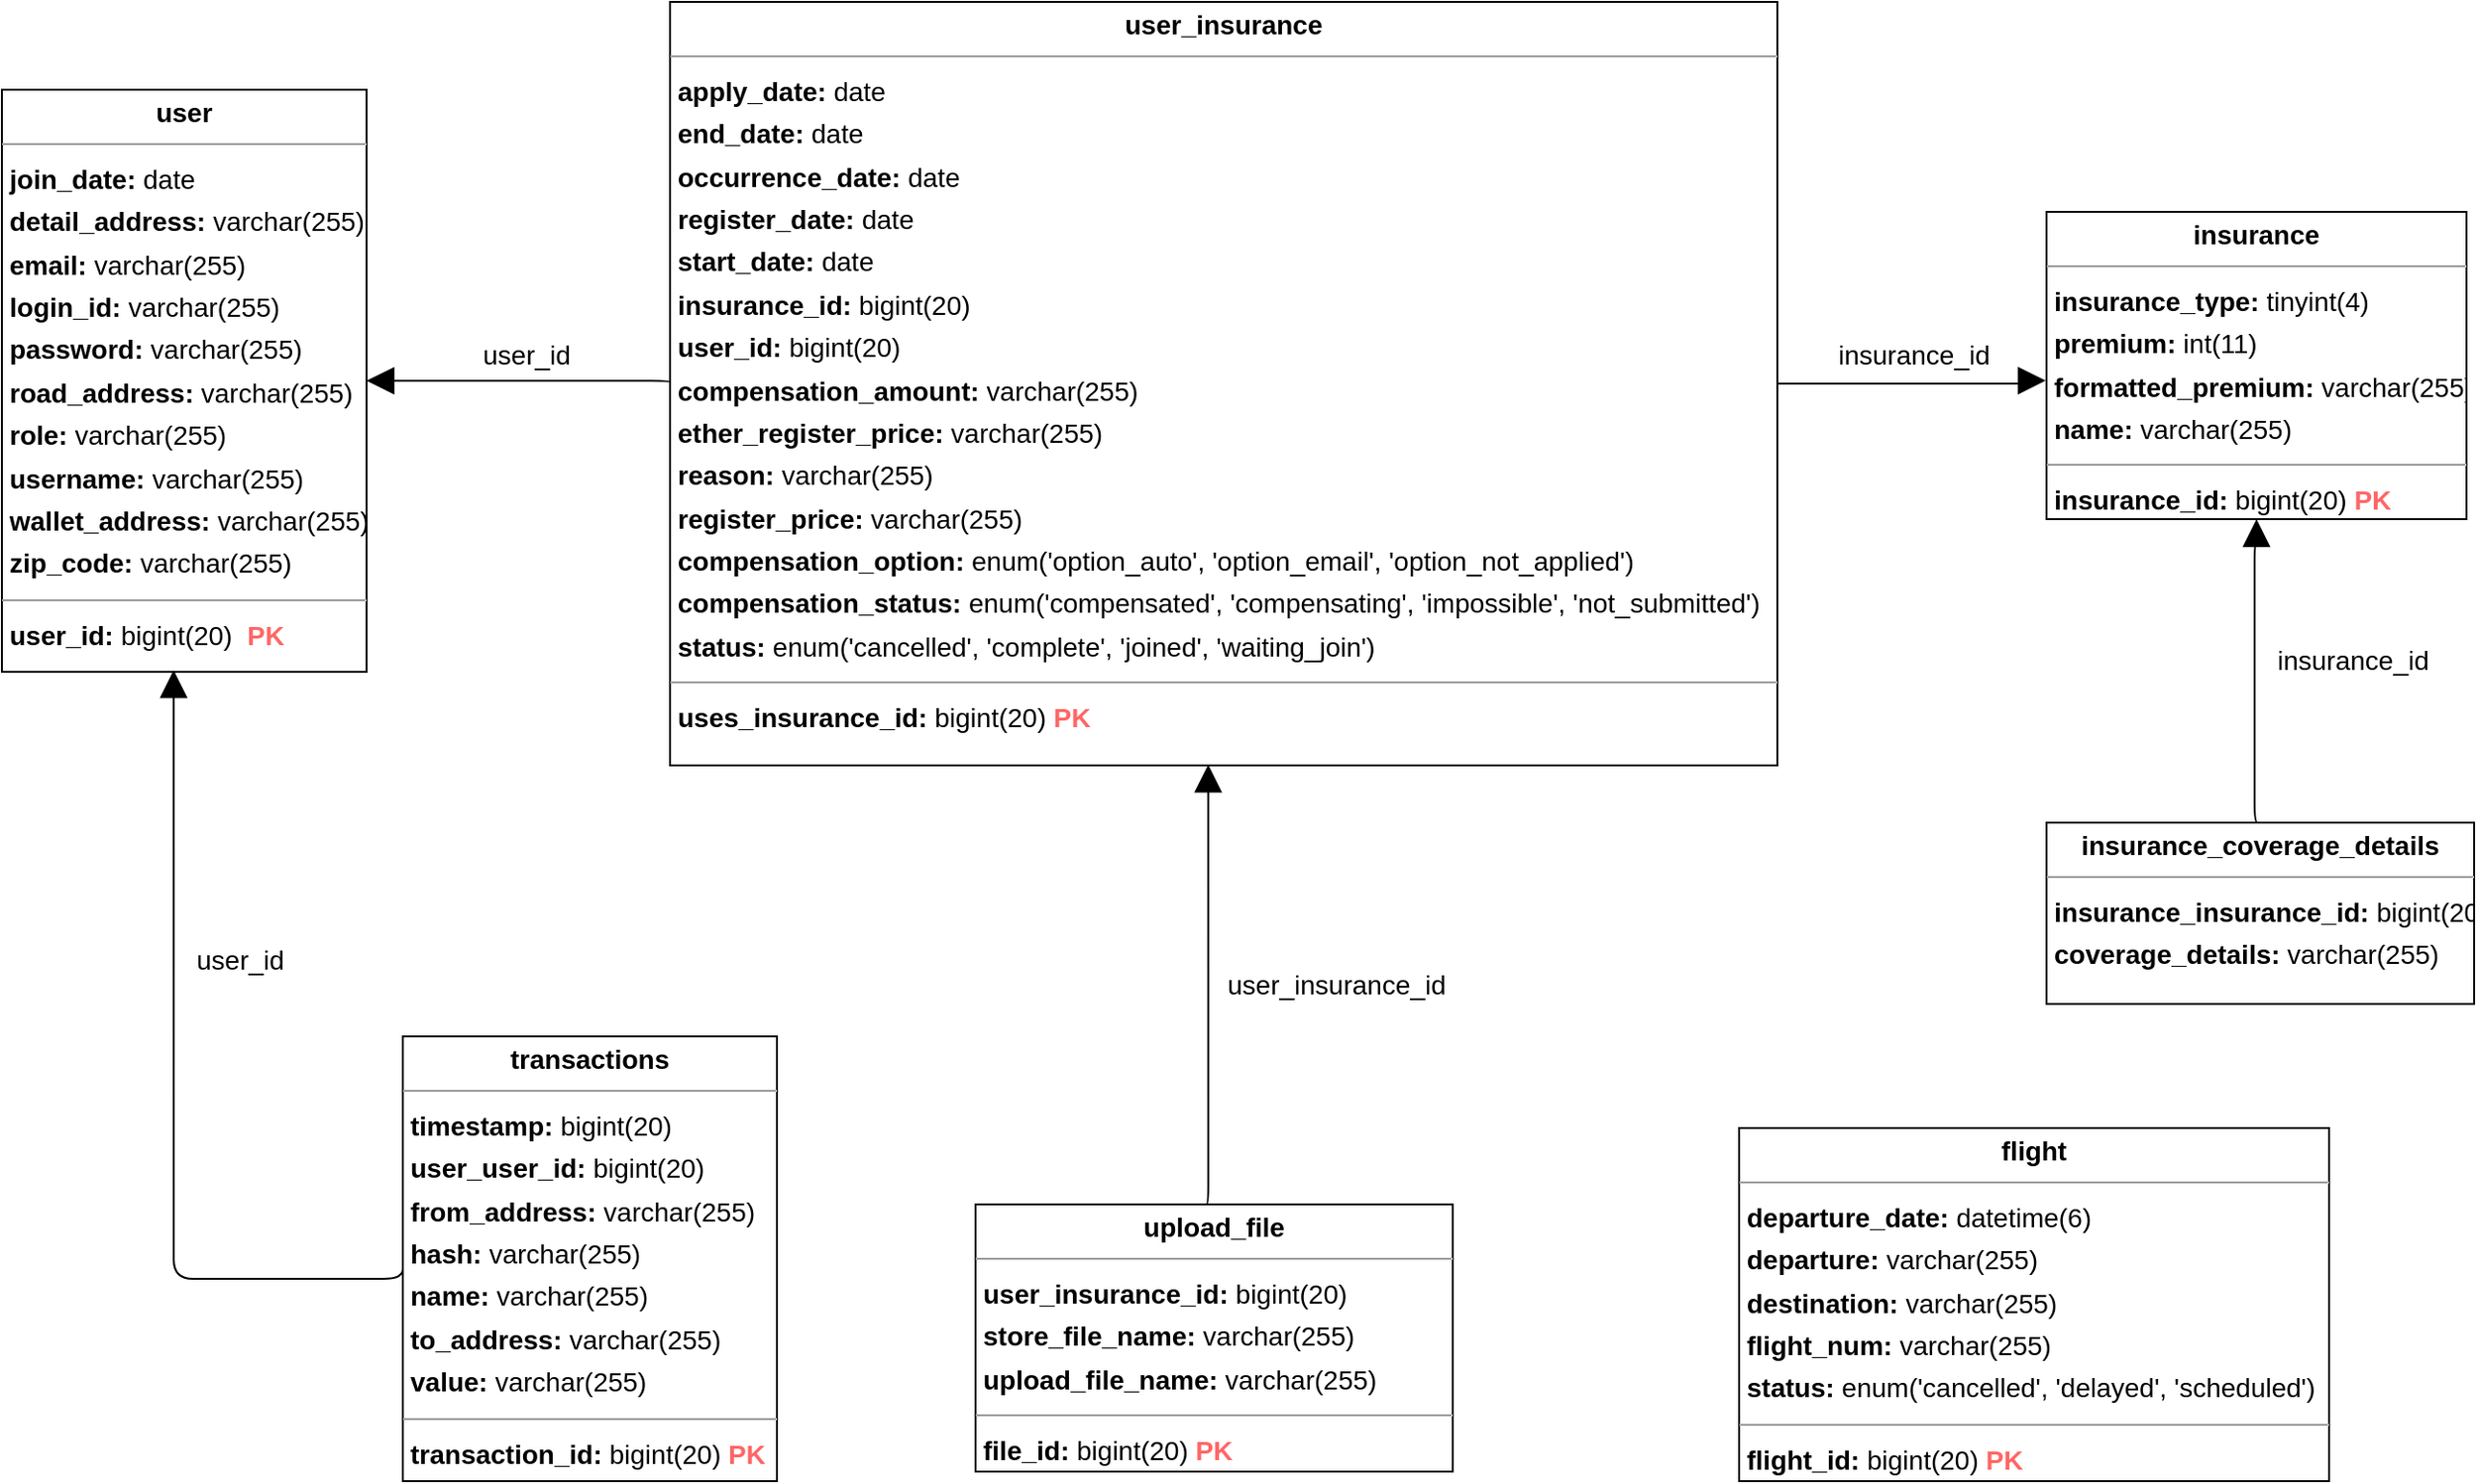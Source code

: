 <mxfile version="24.7.7">
  <diagram id="l9pmMyMsf4rGCg7w05i2" name="페이지-1">
    <mxGraphModel dx="2849" dy="1481" grid="1" gridSize="10" guides="1" tooltips="1" connect="1" arrows="1" fold="1" page="0" pageScale="1" pageWidth="827" pageHeight="1169" background="none" math="0" shadow="0">
      <root>
        <mxCell id="0" />
        <mxCell id="1" parent="0" />
        <mxCell id="node6" value="&lt;p style=&quot;margin:0px;margin-top:4px;text-align:center;&quot;&gt;&lt;b&gt;flight&lt;/b&gt;&lt;/p&gt;&lt;hr size=&quot;1&quot;&gt;&lt;p style=&quot;margin:0 0 0 4px;line-height:1.6;&quot;&gt;&lt;b&gt; departure_date: &lt;/b&gt;datetime(6)&lt;br&gt;&lt;b&gt; departure:&lt;/b&gt; varchar(255)&lt;br&gt;&lt;b&gt; destination:&lt;/b&gt; varchar(255)&lt;br&gt;&lt;b&gt; flight_num:&lt;/b&gt; varchar(255)&lt;br&gt;&lt;b&gt; status:&lt;/b&gt; enum(&#39;cancelled&#39;, &#39;delayed&#39;, &#39;scheduled&#39;)&lt;/p&gt;&lt;hr size=&quot;1&quot;&gt;&lt;p style=&quot;margin:0 0 0 4px;line-height:1.6;&quot;&gt;&lt;b&gt; flight_id:&lt;/b&gt; bigint(20) &lt;b&gt;&lt;font color=&quot;#ff6666&quot;&gt;PK&lt;/font&gt;&lt;/b&gt;&lt;/p&gt;" style="verticalAlign=top;align=left;overflow=fill;fontSize=14;fontFamily=Helvetica;html=1;rounded=0;shadow=0;comic=0;labelBackgroundColor=none;strokeWidth=1;" parent="1" vertex="1">
          <mxGeometry x="350" y="410" width="309" height="185" as="geometry" />
        </mxCell>
        <mxCell id="node4" value="&lt;p style=&quot;margin:0px;margin-top:4px;text-align:center;&quot;&gt;&lt;b&gt;insurance&lt;/b&gt;&lt;/p&gt;&lt;hr size=&quot;1&quot;&gt;&lt;p style=&quot;margin:0 0 0 4px;line-height:1.6;&quot;&gt;&lt;b&gt; insurance_type: &lt;/b&gt;tinyint(4)&lt;br&gt;&lt;b&gt; premium:&lt;/b&gt; int(11)&lt;br&gt;&lt;b&gt; formatted_premium:&lt;/b&gt; varchar(255)&lt;br&gt;&lt;b&gt; name:&lt;/b&gt; varchar(255)&lt;/p&gt;&lt;hr size=&quot;1&quot;&gt;&lt;p style=&quot;margin:0 0 0 4px;line-height:1.6;&quot;&gt;&lt;b&gt; insurance_id:&lt;/b&gt; bigint(20) &lt;b&gt;&lt;font color=&quot;#ff6666&quot;&gt;PK&lt;/font&gt;&lt;/b&gt;&lt;/p&gt;" style="verticalAlign=top;align=left;overflow=fill;fontSize=14;fontFamily=Helvetica;html=1;rounded=0;shadow=0;comic=0;labelBackgroundColor=none;strokeWidth=1;" parent="1" vertex="1">
          <mxGeometry x="511" y="-70" width="220" height="161" as="geometry" />
        </mxCell>
        <mxCell id="node3" value="&lt;p style=&quot;margin:0px;margin-top:4px;text-align:center;&quot;&gt;&lt;b&gt;insurance_coverage_details&lt;/b&gt;&lt;/p&gt;&lt;hr size=&quot;1&quot;&gt;&lt;p style=&quot;margin:0 0 0 4px;line-height:1.6;&quot;&gt;&lt;b&gt; insurance_insurance_id: &lt;/b&gt;bigint(20)&lt;br&gt;&lt;b&gt; coverage_details:&lt;/b&gt; varchar(255)&lt;/p&gt;" style="verticalAlign=top;align=left;overflow=fill;fontSize=14;fontFamily=Helvetica;html=1;rounded=0;shadow=0;comic=0;labelBackgroundColor=none;strokeWidth=1;" parent="1" vertex="1">
          <mxGeometry x="511" y="250" width="224" height="95" as="geometry" />
        </mxCell>
        <mxCell id="node2" value="&lt;p style=&quot;margin:0px;margin-top:4px;text-align:center;&quot;&gt;&lt;b&gt;transactions&lt;/b&gt;&lt;/p&gt;&lt;hr size=&quot;1&quot;&gt;&lt;p style=&quot;margin:0 0 0 4px;line-height:1.6;&quot;&gt;&lt;b&gt; timestamp:&lt;/b&gt; bigint(20)&lt;br&gt;&lt;b&gt; user_user_id:&lt;/b&gt; bigint(20)&lt;br&gt;&lt;b&gt; from_address:&lt;/b&gt; varchar(255)&lt;br&gt;&lt;b&gt; hash:&lt;/b&gt; varchar(255)&lt;br&gt;&lt;b&gt; name:&lt;/b&gt; varchar(255)&lt;br&gt;&lt;b&gt; to_address:&lt;/b&gt; varchar(255)&lt;br&gt;&lt;b&gt; value:&lt;/b&gt; varchar(255)&lt;/p&gt;&lt;hr size=&quot;1&quot;&gt;&lt;p style=&quot;margin:0 0 0 4px;line-height:1.6;&quot;&gt;&lt;b&gt; transaction_id:&lt;/b&gt; bigint(20) &lt;b&gt;&lt;font color=&quot;#ff6666&quot;&gt;PK&lt;/font&gt;&lt;/b&gt;&lt;/p&gt;" style="verticalAlign=top;align=left;overflow=fill;fontSize=14;fontFamily=Helvetica;html=1;rounded=0;shadow=0;comic=0;labelBackgroundColor=none;strokeWidth=1;" parent="1" vertex="1">
          <mxGeometry x="-350" y="362" width="196" height="233" as="geometry" />
        </mxCell>
        <mxCell id="node0" value="&lt;p style=&quot;margin:0px;margin-top:4px;text-align:center;&quot;&gt;&lt;b&gt;upload_file&lt;/b&gt;&lt;/p&gt;&lt;hr size=&quot;1&quot;&gt;&lt;p style=&quot;margin:0 0 0 4px;line-height:1.6;&quot;&gt;&lt;b&gt; user_insurance_id:&lt;/b&gt; bigint(20)&lt;br&gt;&lt;b&gt; store_file_name:&lt;/b&gt; varchar(255)&lt;br&gt;&lt;b&gt; upload_file_name:&lt;/b&gt; varchar(255)&lt;/p&gt;&lt;hr size=&quot;1&quot;&gt;&lt;p style=&quot;margin:0 0 0 4px;line-height:1.6;&quot;&gt;&lt;b&gt; file_id:&lt;/b&gt; bigint(20) &lt;b&gt;&lt;font color=&quot;#ff6666&quot;&gt;PK&lt;/font&gt;&lt;/b&gt;&lt;/p&gt;" style="verticalAlign=top;align=left;overflow=fill;fontSize=14;fontFamily=Helvetica;html=1;rounded=0;shadow=0;comic=0;labelBackgroundColor=none;strokeWidth=1;" parent="1" vertex="1">
          <mxGeometry x="-50" y="450" width="250" height="140" as="geometry" />
        </mxCell>
        <mxCell id="node1" value="&lt;p style=&quot;margin:0px;margin-top:4px;text-align:center;&quot;&gt;&lt;b&gt;user&lt;/b&gt;&lt;/p&gt;&lt;hr size=&quot;1&quot;&gt;&lt;p style=&quot;margin:0 0 0 4px;line-height:1.6;&quot;&gt;&lt;b&gt; join_date: &lt;/b&gt;date&lt;br&gt;&lt;b&gt; detail_address:&lt;/b&gt; varchar(255)&lt;br&gt;&lt;b&gt; email:&lt;/b&gt; varchar(255)&lt;br&gt;&lt;b&gt; login_id:&lt;/b&gt; varchar(255)&lt;br&gt;&lt;b&gt; password:&lt;/b&gt; varchar(255)&lt;br&gt;&lt;b&gt; road_address:&lt;/b&gt; varchar(255)&lt;br&gt;&lt;b&gt; role:&lt;/b&gt; varchar(255)&lt;br&gt;&lt;b&gt; username:&lt;/b&gt; varchar(255)&lt;br&gt;&lt;b&gt; wallet_address:&lt;/b&gt; varchar(255)&lt;br&gt;&lt;b&gt; zip_code:&lt;/b&gt; varchar(255)&lt;/p&gt;&lt;hr size=&quot;1&quot;&gt;&lt;p style=&quot;margin: 0px 0px 0px 4px; line-height: 1.6;&quot;&gt;&lt;b&gt; user_id:&lt;/b&gt; bigint(20)&amp;nbsp; &lt;b&gt;&lt;font color=&quot;#ff6666&quot;&gt;PK&lt;/font&gt;&lt;/b&gt;&lt;/p&gt;" style="verticalAlign=top;align=left;overflow=fill;fontSize=14;fontFamily=Helvetica;html=1;rounded=0;shadow=0;comic=0;labelBackgroundColor=none;strokeWidth=1;" parent="1" vertex="1">
          <mxGeometry x="-560" y="-134" width="191" height="305" as="geometry" />
        </mxCell>
        <mxCell id="node5" value="&lt;p style=&quot;margin:0px;margin-top:4px;text-align:center;&quot;&gt;&lt;b&gt;user_insurance&lt;/b&gt;&lt;/p&gt;&lt;hr size=&quot;1&quot;&gt;&lt;p style=&quot;margin:0 0 0 4px;line-height:1.6;&quot;&gt;&lt;b style=&quot;background-color: initial;&quot;&gt;apply_date:&lt;/b&gt;&lt;span style=&quot;background-color: initial;&quot;&gt; date&lt;/span&gt;&lt;br&gt;&lt;b style=&quot;background-color: initial;&quot;&gt;end_date: &lt;/b&gt;&lt;span style=&quot;background-color: initial;&quot;&gt;date&lt;/span&gt;&lt;br&gt;&lt;b style=&quot;background-color: initial;&quot;&gt;occurrence_date:&lt;/b&gt;&lt;span style=&quot;background-color: initial;&quot;&gt; date&lt;/span&gt;&lt;br&gt;&lt;b style=&quot;background-color: initial;&quot;&gt;register_date:&lt;/b&gt;&lt;span style=&quot;background-color: initial;&quot;&gt; date&lt;/span&gt;&lt;br&gt;&lt;b style=&quot;background-color: initial;&quot;&gt;start_date:&lt;/b&gt;&lt;span style=&quot;background-color: initial;&quot;&gt; date&lt;/span&gt;&lt;br&gt;&lt;b style=&quot;background-color: initial;&quot;&gt;insurance_id:&lt;/b&gt;&lt;span style=&quot;background-color: initial;&quot;&gt; bigint(20)&lt;/span&gt;&lt;br&gt;&lt;b style=&quot;background-color: initial;&quot;&gt;user_id:&lt;/b&gt;&lt;span style=&quot;background-color: initial;&quot;&gt; bigint(20)&lt;/span&gt;&lt;br&gt;&lt;b style=&quot;background-color: initial;&quot;&gt;compensation_amount:&lt;/b&gt;&lt;span style=&quot;background-color: initial;&quot;&gt; varchar(255)&lt;/span&gt;&lt;br&gt;&lt;b style=&quot;background-color: initial;&quot;&gt;ether_register_price:&lt;/b&gt;&lt;span style=&quot;background-color: initial;&quot;&gt; varchar(255)&lt;/span&gt;&lt;br&gt;&lt;b style=&quot;background-color: initial;&quot;&gt;reason: &lt;/b&gt;&lt;span style=&quot;background-color: initial;&quot;&gt;varchar(255)&lt;/span&gt;&lt;br&gt;&lt;b style=&quot;background-color: initial;&quot;&gt;register_price:&lt;/b&gt;&lt;span style=&quot;background-color: initial;&quot;&gt; varchar(255)&lt;/span&gt;&lt;br&gt;&lt;b style=&quot;background-color: initial;&quot;&gt;compensation_option:&lt;/b&gt;&lt;span style=&quot;background-color: initial;&quot;&gt; enum(&#39;option_auto&#39;, &#39;option_email&#39;, &#39;option_not_applied&#39;)&lt;/span&gt;&lt;br&gt;&lt;b style=&quot;background-color: initial;&quot;&gt;compensation_status:&lt;/b&gt;&lt;span style=&quot;background-color: initial;&quot;&gt; enum(&#39;compensated&#39;, &#39;compensating&#39;, &#39;impossible&#39;, &#39;not_submitted&#39;)&lt;/span&gt;&lt;br&gt;&lt;b style=&quot;background-color: initial;&quot;&gt;status:&lt;/b&gt;&lt;span style=&quot;background-color: initial;&quot;&gt; enum(&#39;cancelled&#39;, &#39;complete&#39;, &#39;joined&#39;, &#39;waiting_join&#39;)&lt;/span&gt;&lt;br&gt;&lt;/p&gt;&lt;hr size=&quot;1&quot;&gt;&lt;p style=&quot;margin:0 0 0 4px;line-height:1.6;&quot;&gt;&lt;b&gt; uses_insurance_id:&lt;/b&gt; bigint(20) &lt;font color=&quot;#ff6666&quot;&gt;&lt;b&gt;PK&lt;/b&gt;&lt;/font&gt;&lt;/p&gt;" style="verticalAlign=top;align=left;overflow=fill;fontSize=14;fontFamily=Helvetica;html=1;rounded=0;shadow=0;comic=0;labelBackgroundColor=none;strokeWidth=1;" parent="1" vertex="1">
          <mxGeometry x="-210" y="-180" width="580" height="400" as="geometry" />
        </mxCell>
        <mxCell id="edge3" value="" style="html=1;rounded=1;edgeStyle=orthogonalEdgeStyle;dashed=0;startArrow=none;endArrow=block;endSize=12;exitX=0.5;exitY=0;exitDx=0;exitDy=0;entryX=0.5;entryY=1;entryDx=0;entryDy=0;labelBackgroundColor=none;fontColor=default;" parent="1" source="node3" target="node4" edge="1">
          <mxGeometry width="50" height="50" relative="1" as="geometry">
            <Array as="points">
              <mxPoint x="620" y="250" />
              <mxPoint x="620" y="104" />
            </Array>
          </mxGeometry>
        </mxCell>
        <mxCell id="label20" value="insurance_id" style="edgeLabel;resizable=0;html=1;align=left;verticalAlign=top;fontSize=14;labelBackgroundColor=none;" parent="edge3" vertex="1" connectable="0">
          <mxGeometry x="630" y="150" as="geometry" />
        </mxCell>
        <mxCell id="edge0" value="" style="html=1;rounded=1;edgeStyle=orthogonalEdgeStyle;dashed=0;startArrow=none;endArrow=block;endSize=12;exitX=0.000;exitY=0.500;exitDx=0;exitDy=0;labelBackgroundColor=none;fontColor=default;entryX=0.471;entryY=0.997;entryDx=0;entryDy=0;entryPerimeter=0;" parent="1" source="node2" target="node1" edge="1">
          <mxGeometry width="50" height="50" relative="1" as="geometry">
            <Array as="points">
              <mxPoint x="-470" y="489" />
            </Array>
            <mxPoint x="-470" y="180" as="targetPoint" />
          </mxGeometry>
        </mxCell>
        <mxCell id="label2" value="user_id" style="edgeLabel;resizable=0;html=1;align=left;verticalAlign=top;spacing=3;fontSize=14;labelBackgroundColor=none;" parent="edge0" vertex="1" connectable="0">
          <mxGeometry x="-450" y="310" as="geometry">
            <mxPoint x="-11" y="-4" as="offset" />
          </mxGeometry>
        </mxCell>
        <mxCell id="edge2" value="" style="html=1;rounded=1;edgeStyle=orthogonalEdgeStyle;dashed=0;startArrow=none;endArrow=block;endSize=12;labelBackgroundColor=none;fontColor=default;entryX=0.486;entryY=0.999;entryDx=0;entryDy=0;entryPerimeter=0;" parent="1" target="node5" edge="1">
          <mxGeometry width="50" height="50" relative="1" as="geometry">
            <Array as="points">
              <mxPoint x="72" y="450" />
            </Array>
            <mxPoint x="70" y="450" as="sourcePoint" />
            <mxPoint x="71" y="230" as="targetPoint" />
          </mxGeometry>
        </mxCell>
        <mxCell id="label14" value="user_insurance_id" style="edgeLabel;resizable=0;html=1;align=left;verticalAlign=top;fontSize=14;labelBackgroundColor=none;" parent="edge2" vertex="1" connectable="0">
          <mxGeometry x="80" y="320" as="geometry" />
        </mxCell>
        <mxCell id="edge1" value="" style="html=1;rounded=1;edgeStyle=orthogonalEdgeStyle;dashed=0;startArrow=none;endArrow=block;endSize=12;exitX=1;exitY=0.5;exitDx=0;exitDy=0;entryX=-0.002;entryY=0.549;entryDx=0;entryDy=0;labelBackgroundColor=none;fontColor=default;entryPerimeter=0;" parent="1" source="node5" target="node4" edge="1">
          <mxGeometry width="50" height="50" relative="1" as="geometry">
            <Array as="points">
              <mxPoint x="500" y="20" />
              <mxPoint x="500" y="18" />
            </Array>
          </mxGeometry>
        </mxCell>
        <mxCell id="label8" value="insurance_id" style="edgeLabel;resizable=0;html=1;align=left;verticalAlign=top;fontSize=14;labelBackgroundColor=none;" parent="edge1" vertex="1" connectable="0">
          <mxGeometry x="400" y="-10" as="geometry" />
        </mxCell>
        <mxCell id="edge4" value="" style="html=1;rounded=1;edgeStyle=orthogonalEdgeStyle;dashed=0;startArrow=none;endArrow=block;endSize=12;entryX=1.000;entryY=0.500;entryDx=0;entryDy=0;labelBackgroundColor=none;fontColor=default;" parent="1" target="node1" edge="1">
          <mxGeometry width="50" height="50" relative="1" as="geometry">
            <Array as="points">
              <mxPoint x="-210" y="18" />
            </Array>
            <mxPoint x="-210" y="20" as="sourcePoint" />
          </mxGeometry>
        </mxCell>
        <mxCell id="label26" value="user_id" style="edgeLabel;resizable=0;html=1;align=left;verticalAlign=top;labelBackgroundColor=none;fontSize=14;" parent="edge4" vertex="1" connectable="0">
          <mxGeometry x="-310" y="-10" as="geometry" />
        </mxCell>
      </root>
    </mxGraphModel>
  </diagram>
</mxfile>
